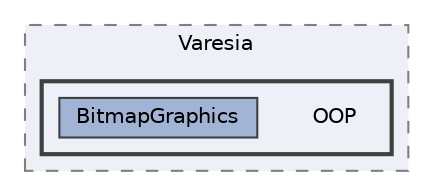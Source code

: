 digraph "D:/Varesia/OOP"
{
 // LATEX_PDF_SIZE
  bgcolor="transparent";
  edge [fontname=Helvetica,fontsize=10,labelfontname=Helvetica,labelfontsize=10];
  node [fontname=Helvetica,fontsize=10,shape=box,height=0.2,width=0.4];
  compound=true
  subgraph clusterdir_1f3dc7b81aea66ffed35e6da357c10a4 {
    graph [ bgcolor="#edf0f7", pencolor="grey50", label="Varesia", fontname=Helvetica,fontsize=10 style="filled,dashed", URL="dir_1f3dc7b81aea66ffed35e6da357c10a4.html",tooltip=""]
  subgraph clusterdir_6c678b5c729389b7d9bdca2861272985 {
    graph [ bgcolor="#edf0f7", pencolor="grey25", label="", fontname=Helvetica,fontsize=10 style="filled,bold", URL="dir_6c678b5c729389b7d9bdca2861272985.html",tooltip=""]
    dir_6c678b5c729389b7d9bdca2861272985 [shape=plaintext, label="OOP"];
  dir_477f83c8c1ecd296543aa01100dd72eb [label="BitmapGraphics", fillcolor="#a2b4d6", color="grey25", style="filled", URL="dir_477f83c8c1ecd296543aa01100dd72eb.html",tooltip=""];
  }
  }
}
